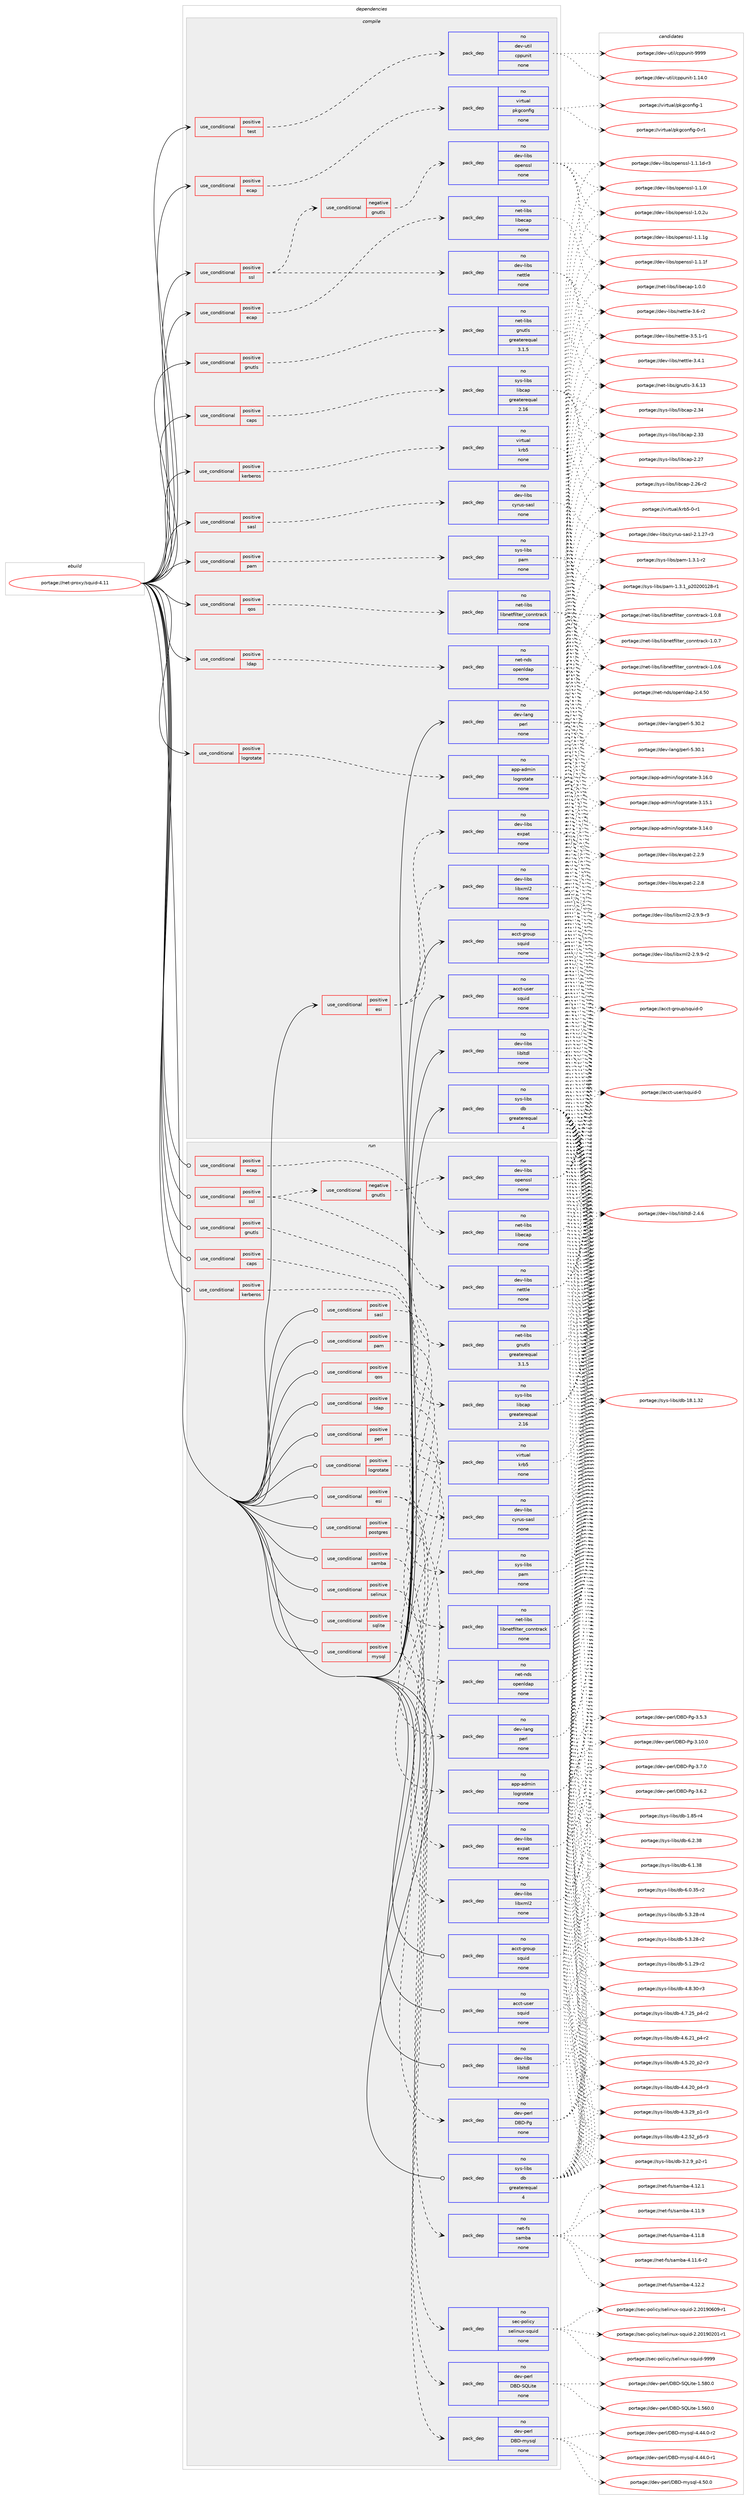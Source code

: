 digraph prolog {

# *************
# Graph options
# *************

newrank=true;
concentrate=true;
compound=true;
graph [rankdir=LR,fontname=Helvetica,fontsize=10,ranksep=1.5];#, ranksep=2.5, nodesep=0.2];
edge  [arrowhead=vee];
node  [fontname=Helvetica,fontsize=10];

# **********
# The ebuild
# **********

subgraph cluster_leftcol {
color=gray;
rank=same;
label=<<i>ebuild</i>>;
id [label="portage://net-proxy/squid-4.11", color=red, width=4, href="../net-proxy/squid-4.11.svg"];
}

# ****************
# The dependencies
# ****************

subgraph cluster_midcol {
color=gray;
label=<<i>dependencies</i>>;
subgraph cluster_compile {
fillcolor="#eeeeee";
style=filled;
label=<<i>compile</i>>;
subgraph cond1912 {
dependency10184 [label=<<TABLE BORDER="0" CELLBORDER="1" CELLSPACING="0" CELLPADDING="4"><TR><TD ROWSPAN="3" CELLPADDING="10">use_conditional</TD></TR><TR><TD>positive</TD></TR><TR><TD>caps</TD></TR></TABLE>>, shape=none, color=red];
subgraph pack8149 {
dependency10185 [label=<<TABLE BORDER="0" CELLBORDER="1" CELLSPACING="0" CELLPADDING="4" WIDTH="220"><TR><TD ROWSPAN="6" CELLPADDING="30">pack_dep</TD></TR><TR><TD WIDTH="110">no</TD></TR><TR><TD>sys-libs</TD></TR><TR><TD>libcap</TD></TR><TR><TD>greaterequal</TD></TR><TR><TD>2.16</TD></TR></TABLE>>, shape=none, color=blue];
}
dependency10184:e -> dependency10185:w [weight=20,style="dashed",arrowhead="vee"];
}
id:e -> dependency10184:w [weight=20,style="solid",arrowhead="vee"];
subgraph cond1913 {
dependency10186 [label=<<TABLE BORDER="0" CELLBORDER="1" CELLSPACING="0" CELLPADDING="4"><TR><TD ROWSPAN="3" CELLPADDING="10">use_conditional</TD></TR><TR><TD>positive</TD></TR><TR><TD>ecap</TD></TR></TABLE>>, shape=none, color=red];
subgraph pack8150 {
dependency10187 [label=<<TABLE BORDER="0" CELLBORDER="1" CELLSPACING="0" CELLPADDING="4" WIDTH="220"><TR><TD ROWSPAN="6" CELLPADDING="30">pack_dep</TD></TR><TR><TD WIDTH="110">no</TD></TR><TR><TD>net-libs</TD></TR><TR><TD>libecap</TD></TR><TR><TD>none</TD></TR><TR><TD></TD></TR></TABLE>>, shape=none, color=blue];
}
dependency10186:e -> dependency10187:w [weight=20,style="dashed",arrowhead="vee"];
}
id:e -> dependency10186:w [weight=20,style="solid",arrowhead="vee"];
subgraph cond1914 {
dependency10188 [label=<<TABLE BORDER="0" CELLBORDER="1" CELLSPACING="0" CELLPADDING="4"><TR><TD ROWSPAN="3" CELLPADDING="10">use_conditional</TD></TR><TR><TD>positive</TD></TR><TR><TD>ecap</TD></TR></TABLE>>, shape=none, color=red];
subgraph pack8151 {
dependency10189 [label=<<TABLE BORDER="0" CELLBORDER="1" CELLSPACING="0" CELLPADDING="4" WIDTH="220"><TR><TD ROWSPAN="6" CELLPADDING="30">pack_dep</TD></TR><TR><TD WIDTH="110">no</TD></TR><TR><TD>virtual</TD></TR><TR><TD>pkgconfig</TD></TR><TR><TD>none</TD></TR><TR><TD></TD></TR></TABLE>>, shape=none, color=blue];
}
dependency10188:e -> dependency10189:w [weight=20,style="dashed",arrowhead="vee"];
}
id:e -> dependency10188:w [weight=20,style="solid",arrowhead="vee"];
subgraph cond1915 {
dependency10190 [label=<<TABLE BORDER="0" CELLBORDER="1" CELLSPACING="0" CELLPADDING="4"><TR><TD ROWSPAN="3" CELLPADDING="10">use_conditional</TD></TR><TR><TD>positive</TD></TR><TR><TD>esi</TD></TR></TABLE>>, shape=none, color=red];
subgraph pack8152 {
dependency10191 [label=<<TABLE BORDER="0" CELLBORDER="1" CELLSPACING="0" CELLPADDING="4" WIDTH="220"><TR><TD ROWSPAN="6" CELLPADDING="30">pack_dep</TD></TR><TR><TD WIDTH="110">no</TD></TR><TR><TD>dev-libs</TD></TR><TR><TD>expat</TD></TR><TR><TD>none</TD></TR><TR><TD></TD></TR></TABLE>>, shape=none, color=blue];
}
dependency10190:e -> dependency10191:w [weight=20,style="dashed",arrowhead="vee"];
subgraph pack8153 {
dependency10192 [label=<<TABLE BORDER="0" CELLBORDER="1" CELLSPACING="0" CELLPADDING="4" WIDTH="220"><TR><TD ROWSPAN="6" CELLPADDING="30">pack_dep</TD></TR><TR><TD WIDTH="110">no</TD></TR><TR><TD>dev-libs</TD></TR><TR><TD>libxml2</TD></TR><TR><TD>none</TD></TR><TR><TD></TD></TR></TABLE>>, shape=none, color=blue];
}
dependency10190:e -> dependency10192:w [weight=20,style="dashed",arrowhead="vee"];
}
id:e -> dependency10190:w [weight=20,style="solid",arrowhead="vee"];
subgraph cond1916 {
dependency10193 [label=<<TABLE BORDER="0" CELLBORDER="1" CELLSPACING="0" CELLPADDING="4"><TR><TD ROWSPAN="3" CELLPADDING="10">use_conditional</TD></TR><TR><TD>positive</TD></TR><TR><TD>gnutls</TD></TR></TABLE>>, shape=none, color=red];
subgraph pack8154 {
dependency10194 [label=<<TABLE BORDER="0" CELLBORDER="1" CELLSPACING="0" CELLPADDING="4" WIDTH="220"><TR><TD ROWSPAN="6" CELLPADDING="30">pack_dep</TD></TR><TR><TD WIDTH="110">no</TD></TR><TR><TD>net-libs</TD></TR><TR><TD>gnutls</TD></TR><TR><TD>greaterequal</TD></TR><TR><TD>3.1.5</TD></TR></TABLE>>, shape=none, color=blue];
}
dependency10193:e -> dependency10194:w [weight=20,style="dashed",arrowhead="vee"];
}
id:e -> dependency10193:w [weight=20,style="solid",arrowhead="vee"];
subgraph cond1917 {
dependency10195 [label=<<TABLE BORDER="0" CELLBORDER="1" CELLSPACING="0" CELLPADDING="4"><TR><TD ROWSPAN="3" CELLPADDING="10">use_conditional</TD></TR><TR><TD>positive</TD></TR><TR><TD>kerberos</TD></TR></TABLE>>, shape=none, color=red];
subgraph pack8155 {
dependency10196 [label=<<TABLE BORDER="0" CELLBORDER="1" CELLSPACING="0" CELLPADDING="4" WIDTH="220"><TR><TD ROWSPAN="6" CELLPADDING="30">pack_dep</TD></TR><TR><TD WIDTH="110">no</TD></TR><TR><TD>virtual</TD></TR><TR><TD>krb5</TD></TR><TR><TD>none</TD></TR><TR><TD></TD></TR></TABLE>>, shape=none, color=blue];
}
dependency10195:e -> dependency10196:w [weight=20,style="dashed",arrowhead="vee"];
}
id:e -> dependency10195:w [weight=20,style="solid",arrowhead="vee"];
subgraph cond1918 {
dependency10197 [label=<<TABLE BORDER="0" CELLBORDER="1" CELLSPACING="0" CELLPADDING="4"><TR><TD ROWSPAN="3" CELLPADDING="10">use_conditional</TD></TR><TR><TD>positive</TD></TR><TR><TD>ldap</TD></TR></TABLE>>, shape=none, color=red];
subgraph pack8156 {
dependency10198 [label=<<TABLE BORDER="0" CELLBORDER="1" CELLSPACING="0" CELLPADDING="4" WIDTH="220"><TR><TD ROWSPAN="6" CELLPADDING="30">pack_dep</TD></TR><TR><TD WIDTH="110">no</TD></TR><TR><TD>net-nds</TD></TR><TR><TD>openldap</TD></TR><TR><TD>none</TD></TR><TR><TD></TD></TR></TABLE>>, shape=none, color=blue];
}
dependency10197:e -> dependency10198:w [weight=20,style="dashed",arrowhead="vee"];
}
id:e -> dependency10197:w [weight=20,style="solid",arrowhead="vee"];
subgraph cond1919 {
dependency10199 [label=<<TABLE BORDER="0" CELLBORDER="1" CELLSPACING="0" CELLPADDING="4"><TR><TD ROWSPAN="3" CELLPADDING="10">use_conditional</TD></TR><TR><TD>positive</TD></TR><TR><TD>logrotate</TD></TR></TABLE>>, shape=none, color=red];
subgraph pack8157 {
dependency10200 [label=<<TABLE BORDER="0" CELLBORDER="1" CELLSPACING="0" CELLPADDING="4" WIDTH="220"><TR><TD ROWSPAN="6" CELLPADDING="30">pack_dep</TD></TR><TR><TD WIDTH="110">no</TD></TR><TR><TD>app-admin</TD></TR><TR><TD>logrotate</TD></TR><TR><TD>none</TD></TR><TR><TD></TD></TR></TABLE>>, shape=none, color=blue];
}
dependency10199:e -> dependency10200:w [weight=20,style="dashed",arrowhead="vee"];
}
id:e -> dependency10199:w [weight=20,style="solid",arrowhead="vee"];
subgraph cond1920 {
dependency10201 [label=<<TABLE BORDER="0" CELLBORDER="1" CELLSPACING="0" CELLPADDING="4"><TR><TD ROWSPAN="3" CELLPADDING="10">use_conditional</TD></TR><TR><TD>positive</TD></TR><TR><TD>pam</TD></TR></TABLE>>, shape=none, color=red];
subgraph pack8158 {
dependency10202 [label=<<TABLE BORDER="0" CELLBORDER="1" CELLSPACING="0" CELLPADDING="4" WIDTH="220"><TR><TD ROWSPAN="6" CELLPADDING="30">pack_dep</TD></TR><TR><TD WIDTH="110">no</TD></TR><TR><TD>sys-libs</TD></TR><TR><TD>pam</TD></TR><TR><TD>none</TD></TR><TR><TD></TD></TR></TABLE>>, shape=none, color=blue];
}
dependency10201:e -> dependency10202:w [weight=20,style="dashed",arrowhead="vee"];
}
id:e -> dependency10201:w [weight=20,style="solid",arrowhead="vee"];
subgraph cond1921 {
dependency10203 [label=<<TABLE BORDER="0" CELLBORDER="1" CELLSPACING="0" CELLPADDING="4"><TR><TD ROWSPAN="3" CELLPADDING="10">use_conditional</TD></TR><TR><TD>positive</TD></TR><TR><TD>qos</TD></TR></TABLE>>, shape=none, color=red];
subgraph pack8159 {
dependency10204 [label=<<TABLE BORDER="0" CELLBORDER="1" CELLSPACING="0" CELLPADDING="4" WIDTH="220"><TR><TD ROWSPAN="6" CELLPADDING="30">pack_dep</TD></TR><TR><TD WIDTH="110">no</TD></TR><TR><TD>net-libs</TD></TR><TR><TD>libnetfilter_conntrack</TD></TR><TR><TD>none</TD></TR><TR><TD></TD></TR></TABLE>>, shape=none, color=blue];
}
dependency10203:e -> dependency10204:w [weight=20,style="dashed",arrowhead="vee"];
}
id:e -> dependency10203:w [weight=20,style="solid",arrowhead="vee"];
subgraph cond1922 {
dependency10205 [label=<<TABLE BORDER="0" CELLBORDER="1" CELLSPACING="0" CELLPADDING="4"><TR><TD ROWSPAN="3" CELLPADDING="10">use_conditional</TD></TR><TR><TD>positive</TD></TR><TR><TD>sasl</TD></TR></TABLE>>, shape=none, color=red];
subgraph pack8160 {
dependency10206 [label=<<TABLE BORDER="0" CELLBORDER="1" CELLSPACING="0" CELLPADDING="4" WIDTH="220"><TR><TD ROWSPAN="6" CELLPADDING="30">pack_dep</TD></TR><TR><TD WIDTH="110">no</TD></TR><TR><TD>dev-libs</TD></TR><TR><TD>cyrus-sasl</TD></TR><TR><TD>none</TD></TR><TR><TD></TD></TR></TABLE>>, shape=none, color=blue];
}
dependency10205:e -> dependency10206:w [weight=20,style="dashed",arrowhead="vee"];
}
id:e -> dependency10205:w [weight=20,style="solid",arrowhead="vee"];
subgraph cond1923 {
dependency10207 [label=<<TABLE BORDER="0" CELLBORDER="1" CELLSPACING="0" CELLPADDING="4"><TR><TD ROWSPAN="3" CELLPADDING="10">use_conditional</TD></TR><TR><TD>positive</TD></TR><TR><TD>ssl</TD></TR></TABLE>>, shape=none, color=red];
subgraph cond1924 {
dependency10208 [label=<<TABLE BORDER="0" CELLBORDER="1" CELLSPACING="0" CELLPADDING="4"><TR><TD ROWSPAN="3" CELLPADDING="10">use_conditional</TD></TR><TR><TD>negative</TD></TR><TR><TD>gnutls</TD></TR></TABLE>>, shape=none, color=red];
subgraph pack8161 {
dependency10209 [label=<<TABLE BORDER="0" CELLBORDER="1" CELLSPACING="0" CELLPADDING="4" WIDTH="220"><TR><TD ROWSPAN="6" CELLPADDING="30">pack_dep</TD></TR><TR><TD WIDTH="110">no</TD></TR><TR><TD>dev-libs</TD></TR><TR><TD>openssl</TD></TR><TR><TD>none</TD></TR><TR><TD></TD></TR></TABLE>>, shape=none, color=blue];
}
dependency10208:e -> dependency10209:w [weight=20,style="dashed",arrowhead="vee"];
}
dependency10207:e -> dependency10208:w [weight=20,style="dashed",arrowhead="vee"];
subgraph pack8162 {
dependency10210 [label=<<TABLE BORDER="0" CELLBORDER="1" CELLSPACING="0" CELLPADDING="4" WIDTH="220"><TR><TD ROWSPAN="6" CELLPADDING="30">pack_dep</TD></TR><TR><TD WIDTH="110">no</TD></TR><TR><TD>dev-libs</TD></TR><TR><TD>nettle</TD></TR><TR><TD>none</TD></TR><TR><TD></TD></TR></TABLE>>, shape=none, color=blue];
}
dependency10207:e -> dependency10210:w [weight=20,style="dashed",arrowhead="vee"];
}
id:e -> dependency10207:w [weight=20,style="solid",arrowhead="vee"];
subgraph cond1925 {
dependency10211 [label=<<TABLE BORDER="0" CELLBORDER="1" CELLSPACING="0" CELLPADDING="4"><TR><TD ROWSPAN="3" CELLPADDING="10">use_conditional</TD></TR><TR><TD>positive</TD></TR><TR><TD>test</TD></TR></TABLE>>, shape=none, color=red];
subgraph pack8163 {
dependency10212 [label=<<TABLE BORDER="0" CELLBORDER="1" CELLSPACING="0" CELLPADDING="4" WIDTH="220"><TR><TD ROWSPAN="6" CELLPADDING="30">pack_dep</TD></TR><TR><TD WIDTH="110">no</TD></TR><TR><TD>dev-util</TD></TR><TR><TD>cppunit</TD></TR><TR><TD>none</TD></TR><TR><TD></TD></TR></TABLE>>, shape=none, color=blue];
}
dependency10211:e -> dependency10212:w [weight=20,style="dashed",arrowhead="vee"];
}
id:e -> dependency10211:w [weight=20,style="solid",arrowhead="vee"];
subgraph pack8164 {
dependency10213 [label=<<TABLE BORDER="0" CELLBORDER="1" CELLSPACING="0" CELLPADDING="4" WIDTH="220"><TR><TD ROWSPAN="6" CELLPADDING="30">pack_dep</TD></TR><TR><TD WIDTH="110">no</TD></TR><TR><TD>acct-group</TD></TR><TR><TD>squid</TD></TR><TR><TD>none</TD></TR><TR><TD></TD></TR></TABLE>>, shape=none, color=blue];
}
id:e -> dependency10213:w [weight=20,style="solid",arrowhead="vee"];
subgraph pack8165 {
dependency10214 [label=<<TABLE BORDER="0" CELLBORDER="1" CELLSPACING="0" CELLPADDING="4" WIDTH="220"><TR><TD ROWSPAN="6" CELLPADDING="30">pack_dep</TD></TR><TR><TD WIDTH="110">no</TD></TR><TR><TD>acct-user</TD></TR><TR><TD>squid</TD></TR><TR><TD>none</TD></TR><TR><TD></TD></TR></TABLE>>, shape=none, color=blue];
}
id:e -> dependency10214:w [weight=20,style="solid",arrowhead="vee"];
subgraph pack8166 {
dependency10215 [label=<<TABLE BORDER="0" CELLBORDER="1" CELLSPACING="0" CELLPADDING="4" WIDTH="220"><TR><TD ROWSPAN="6" CELLPADDING="30">pack_dep</TD></TR><TR><TD WIDTH="110">no</TD></TR><TR><TD>dev-lang</TD></TR><TR><TD>perl</TD></TR><TR><TD>none</TD></TR><TR><TD></TD></TR></TABLE>>, shape=none, color=blue];
}
id:e -> dependency10215:w [weight=20,style="solid",arrowhead="vee"];
subgraph pack8167 {
dependency10216 [label=<<TABLE BORDER="0" CELLBORDER="1" CELLSPACING="0" CELLPADDING="4" WIDTH="220"><TR><TD ROWSPAN="6" CELLPADDING="30">pack_dep</TD></TR><TR><TD WIDTH="110">no</TD></TR><TR><TD>dev-libs</TD></TR><TR><TD>libltdl</TD></TR><TR><TD>none</TD></TR><TR><TD></TD></TR></TABLE>>, shape=none, color=blue];
}
id:e -> dependency10216:w [weight=20,style="solid",arrowhead="vee"];
subgraph pack8168 {
dependency10217 [label=<<TABLE BORDER="0" CELLBORDER="1" CELLSPACING="0" CELLPADDING="4" WIDTH="220"><TR><TD ROWSPAN="6" CELLPADDING="30">pack_dep</TD></TR><TR><TD WIDTH="110">no</TD></TR><TR><TD>sys-libs</TD></TR><TR><TD>db</TD></TR><TR><TD>greaterequal</TD></TR><TR><TD>4</TD></TR></TABLE>>, shape=none, color=blue];
}
id:e -> dependency10217:w [weight=20,style="solid",arrowhead="vee"];
}
subgraph cluster_compileandrun {
fillcolor="#eeeeee";
style=filled;
label=<<i>compile and run</i>>;
}
subgraph cluster_run {
fillcolor="#eeeeee";
style=filled;
label=<<i>run</i>>;
subgraph cond1926 {
dependency10218 [label=<<TABLE BORDER="0" CELLBORDER="1" CELLSPACING="0" CELLPADDING="4"><TR><TD ROWSPAN="3" CELLPADDING="10">use_conditional</TD></TR><TR><TD>positive</TD></TR><TR><TD>caps</TD></TR></TABLE>>, shape=none, color=red];
subgraph pack8169 {
dependency10219 [label=<<TABLE BORDER="0" CELLBORDER="1" CELLSPACING="0" CELLPADDING="4" WIDTH="220"><TR><TD ROWSPAN="6" CELLPADDING="30">pack_dep</TD></TR><TR><TD WIDTH="110">no</TD></TR><TR><TD>sys-libs</TD></TR><TR><TD>libcap</TD></TR><TR><TD>greaterequal</TD></TR><TR><TD>2.16</TD></TR></TABLE>>, shape=none, color=blue];
}
dependency10218:e -> dependency10219:w [weight=20,style="dashed",arrowhead="vee"];
}
id:e -> dependency10218:w [weight=20,style="solid",arrowhead="odot"];
subgraph cond1927 {
dependency10220 [label=<<TABLE BORDER="0" CELLBORDER="1" CELLSPACING="0" CELLPADDING="4"><TR><TD ROWSPAN="3" CELLPADDING="10">use_conditional</TD></TR><TR><TD>positive</TD></TR><TR><TD>ecap</TD></TR></TABLE>>, shape=none, color=red];
subgraph pack8170 {
dependency10221 [label=<<TABLE BORDER="0" CELLBORDER="1" CELLSPACING="0" CELLPADDING="4" WIDTH="220"><TR><TD ROWSPAN="6" CELLPADDING="30">pack_dep</TD></TR><TR><TD WIDTH="110">no</TD></TR><TR><TD>net-libs</TD></TR><TR><TD>libecap</TD></TR><TR><TD>none</TD></TR><TR><TD></TD></TR></TABLE>>, shape=none, color=blue];
}
dependency10220:e -> dependency10221:w [weight=20,style="dashed",arrowhead="vee"];
}
id:e -> dependency10220:w [weight=20,style="solid",arrowhead="odot"];
subgraph cond1928 {
dependency10222 [label=<<TABLE BORDER="0" CELLBORDER="1" CELLSPACING="0" CELLPADDING="4"><TR><TD ROWSPAN="3" CELLPADDING="10">use_conditional</TD></TR><TR><TD>positive</TD></TR><TR><TD>esi</TD></TR></TABLE>>, shape=none, color=red];
subgraph pack8171 {
dependency10223 [label=<<TABLE BORDER="0" CELLBORDER="1" CELLSPACING="0" CELLPADDING="4" WIDTH="220"><TR><TD ROWSPAN="6" CELLPADDING="30">pack_dep</TD></TR><TR><TD WIDTH="110">no</TD></TR><TR><TD>dev-libs</TD></TR><TR><TD>expat</TD></TR><TR><TD>none</TD></TR><TR><TD></TD></TR></TABLE>>, shape=none, color=blue];
}
dependency10222:e -> dependency10223:w [weight=20,style="dashed",arrowhead="vee"];
subgraph pack8172 {
dependency10224 [label=<<TABLE BORDER="0" CELLBORDER="1" CELLSPACING="0" CELLPADDING="4" WIDTH="220"><TR><TD ROWSPAN="6" CELLPADDING="30">pack_dep</TD></TR><TR><TD WIDTH="110">no</TD></TR><TR><TD>dev-libs</TD></TR><TR><TD>libxml2</TD></TR><TR><TD>none</TD></TR><TR><TD></TD></TR></TABLE>>, shape=none, color=blue];
}
dependency10222:e -> dependency10224:w [weight=20,style="dashed",arrowhead="vee"];
}
id:e -> dependency10222:w [weight=20,style="solid",arrowhead="odot"];
subgraph cond1929 {
dependency10225 [label=<<TABLE BORDER="0" CELLBORDER="1" CELLSPACING="0" CELLPADDING="4"><TR><TD ROWSPAN="3" CELLPADDING="10">use_conditional</TD></TR><TR><TD>positive</TD></TR><TR><TD>gnutls</TD></TR></TABLE>>, shape=none, color=red];
subgraph pack8173 {
dependency10226 [label=<<TABLE BORDER="0" CELLBORDER="1" CELLSPACING="0" CELLPADDING="4" WIDTH="220"><TR><TD ROWSPAN="6" CELLPADDING="30">pack_dep</TD></TR><TR><TD WIDTH="110">no</TD></TR><TR><TD>net-libs</TD></TR><TR><TD>gnutls</TD></TR><TR><TD>greaterequal</TD></TR><TR><TD>3.1.5</TD></TR></TABLE>>, shape=none, color=blue];
}
dependency10225:e -> dependency10226:w [weight=20,style="dashed",arrowhead="vee"];
}
id:e -> dependency10225:w [weight=20,style="solid",arrowhead="odot"];
subgraph cond1930 {
dependency10227 [label=<<TABLE BORDER="0" CELLBORDER="1" CELLSPACING="0" CELLPADDING="4"><TR><TD ROWSPAN="3" CELLPADDING="10">use_conditional</TD></TR><TR><TD>positive</TD></TR><TR><TD>kerberos</TD></TR></TABLE>>, shape=none, color=red];
subgraph pack8174 {
dependency10228 [label=<<TABLE BORDER="0" CELLBORDER="1" CELLSPACING="0" CELLPADDING="4" WIDTH="220"><TR><TD ROWSPAN="6" CELLPADDING="30">pack_dep</TD></TR><TR><TD WIDTH="110">no</TD></TR><TR><TD>virtual</TD></TR><TR><TD>krb5</TD></TR><TR><TD>none</TD></TR><TR><TD></TD></TR></TABLE>>, shape=none, color=blue];
}
dependency10227:e -> dependency10228:w [weight=20,style="dashed",arrowhead="vee"];
}
id:e -> dependency10227:w [weight=20,style="solid",arrowhead="odot"];
subgraph cond1931 {
dependency10229 [label=<<TABLE BORDER="0" CELLBORDER="1" CELLSPACING="0" CELLPADDING="4"><TR><TD ROWSPAN="3" CELLPADDING="10">use_conditional</TD></TR><TR><TD>positive</TD></TR><TR><TD>ldap</TD></TR></TABLE>>, shape=none, color=red];
subgraph pack8175 {
dependency10230 [label=<<TABLE BORDER="0" CELLBORDER="1" CELLSPACING="0" CELLPADDING="4" WIDTH="220"><TR><TD ROWSPAN="6" CELLPADDING="30">pack_dep</TD></TR><TR><TD WIDTH="110">no</TD></TR><TR><TD>net-nds</TD></TR><TR><TD>openldap</TD></TR><TR><TD>none</TD></TR><TR><TD></TD></TR></TABLE>>, shape=none, color=blue];
}
dependency10229:e -> dependency10230:w [weight=20,style="dashed",arrowhead="vee"];
}
id:e -> dependency10229:w [weight=20,style="solid",arrowhead="odot"];
subgraph cond1932 {
dependency10231 [label=<<TABLE BORDER="0" CELLBORDER="1" CELLSPACING="0" CELLPADDING="4"><TR><TD ROWSPAN="3" CELLPADDING="10">use_conditional</TD></TR><TR><TD>positive</TD></TR><TR><TD>logrotate</TD></TR></TABLE>>, shape=none, color=red];
subgraph pack8176 {
dependency10232 [label=<<TABLE BORDER="0" CELLBORDER="1" CELLSPACING="0" CELLPADDING="4" WIDTH="220"><TR><TD ROWSPAN="6" CELLPADDING="30">pack_dep</TD></TR><TR><TD WIDTH="110">no</TD></TR><TR><TD>app-admin</TD></TR><TR><TD>logrotate</TD></TR><TR><TD>none</TD></TR><TR><TD></TD></TR></TABLE>>, shape=none, color=blue];
}
dependency10231:e -> dependency10232:w [weight=20,style="dashed",arrowhead="vee"];
}
id:e -> dependency10231:w [weight=20,style="solid",arrowhead="odot"];
subgraph cond1933 {
dependency10233 [label=<<TABLE BORDER="0" CELLBORDER="1" CELLSPACING="0" CELLPADDING="4"><TR><TD ROWSPAN="3" CELLPADDING="10">use_conditional</TD></TR><TR><TD>positive</TD></TR><TR><TD>mysql</TD></TR></TABLE>>, shape=none, color=red];
subgraph pack8177 {
dependency10234 [label=<<TABLE BORDER="0" CELLBORDER="1" CELLSPACING="0" CELLPADDING="4" WIDTH="220"><TR><TD ROWSPAN="6" CELLPADDING="30">pack_dep</TD></TR><TR><TD WIDTH="110">no</TD></TR><TR><TD>dev-perl</TD></TR><TR><TD>DBD-mysql</TD></TR><TR><TD>none</TD></TR><TR><TD></TD></TR></TABLE>>, shape=none, color=blue];
}
dependency10233:e -> dependency10234:w [weight=20,style="dashed",arrowhead="vee"];
}
id:e -> dependency10233:w [weight=20,style="solid",arrowhead="odot"];
subgraph cond1934 {
dependency10235 [label=<<TABLE BORDER="0" CELLBORDER="1" CELLSPACING="0" CELLPADDING="4"><TR><TD ROWSPAN="3" CELLPADDING="10">use_conditional</TD></TR><TR><TD>positive</TD></TR><TR><TD>pam</TD></TR></TABLE>>, shape=none, color=red];
subgraph pack8178 {
dependency10236 [label=<<TABLE BORDER="0" CELLBORDER="1" CELLSPACING="0" CELLPADDING="4" WIDTH="220"><TR><TD ROWSPAN="6" CELLPADDING="30">pack_dep</TD></TR><TR><TD WIDTH="110">no</TD></TR><TR><TD>sys-libs</TD></TR><TR><TD>pam</TD></TR><TR><TD>none</TD></TR><TR><TD></TD></TR></TABLE>>, shape=none, color=blue];
}
dependency10235:e -> dependency10236:w [weight=20,style="dashed",arrowhead="vee"];
}
id:e -> dependency10235:w [weight=20,style="solid",arrowhead="odot"];
subgraph cond1935 {
dependency10237 [label=<<TABLE BORDER="0" CELLBORDER="1" CELLSPACING="0" CELLPADDING="4"><TR><TD ROWSPAN="3" CELLPADDING="10">use_conditional</TD></TR><TR><TD>positive</TD></TR><TR><TD>perl</TD></TR></TABLE>>, shape=none, color=red];
subgraph pack8179 {
dependency10238 [label=<<TABLE BORDER="0" CELLBORDER="1" CELLSPACING="0" CELLPADDING="4" WIDTH="220"><TR><TD ROWSPAN="6" CELLPADDING="30">pack_dep</TD></TR><TR><TD WIDTH="110">no</TD></TR><TR><TD>dev-lang</TD></TR><TR><TD>perl</TD></TR><TR><TD>none</TD></TR><TR><TD></TD></TR></TABLE>>, shape=none, color=blue];
}
dependency10237:e -> dependency10238:w [weight=20,style="dashed",arrowhead="vee"];
}
id:e -> dependency10237:w [weight=20,style="solid",arrowhead="odot"];
subgraph cond1936 {
dependency10239 [label=<<TABLE BORDER="0" CELLBORDER="1" CELLSPACING="0" CELLPADDING="4"><TR><TD ROWSPAN="3" CELLPADDING="10">use_conditional</TD></TR><TR><TD>positive</TD></TR><TR><TD>postgres</TD></TR></TABLE>>, shape=none, color=red];
subgraph pack8180 {
dependency10240 [label=<<TABLE BORDER="0" CELLBORDER="1" CELLSPACING="0" CELLPADDING="4" WIDTH="220"><TR><TD ROWSPAN="6" CELLPADDING="30">pack_dep</TD></TR><TR><TD WIDTH="110">no</TD></TR><TR><TD>dev-perl</TD></TR><TR><TD>DBD-Pg</TD></TR><TR><TD>none</TD></TR><TR><TD></TD></TR></TABLE>>, shape=none, color=blue];
}
dependency10239:e -> dependency10240:w [weight=20,style="dashed",arrowhead="vee"];
}
id:e -> dependency10239:w [weight=20,style="solid",arrowhead="odot"];
subgraph cond1937 {
dependency10241 [label=<<TABLE BORDER="0" CELLBORDER="1" CELLSPACING="0" CELLPADDING="4"><TR><TD ROWSPAN="3" CELLPADDING="10">use_conditional</TD></TR><TR><TD>positive</TD></TR><TR><TD>qos</TD></TR></TABLE>>, shape=none, color=red];
subgraph pack8181 {
dependency10242 [label=<<TABLE BORDER="0" CELLBORDER="1" CELLSPACING="0" CELLPADDING="4" WIDTH="220"><TR><TD ROWSPAN="6" CELLPADDING="30">pack_dep</TD></TR><TR><TD WIDTH="110">no</TD></TR><TR><TD>net-libs</TD></TR><TR><TD>libnetfilter_conntrack</TD></TR><TR><TD>none</TD></TR><TR><TD></TD></TR></TABLE>>, shape=none, color=blue];
}
dependency10241:e -> dependency10242:w [weight=20,style="dashed",arrowhead="vee"];
}
id:e -> dependency10241:w [weight=20,style="solid",arrowhead="odot"];
subgraph cond1938 {
dependency10243 [label=<<TABLE BORDER="0" CELLBORDER="1" CELLSPACING="0" CELLPADDING="4"><TR><TD ROWSPAN="3" CELLPADDING="10">use_conditional</TD></TR><TR><TD>positive</TD></TR><TR><TD>samba</TD></TR></TABLE>>, shape=none, color=red];
subgraph pack8182 {
dependency10244 [label=<<TABLE BORDER="0" CELLBORDER="1" CELLSPACING="0" CELLPADDING="4" WIDTH="220"><TR><TD ROWSPAN="6" CELLPADDING="30">pack_dep</TD></TR><TR><TD WIDTH="110">no</TD></TR><TR><TD>net-fs</TD></TR><TR><TD>samba</TD></TR><TR><TD>none</TD></TR><TR><TD></TD></TR></TABLE>>, shape=none, color=blue];
}
dependency10243:e -> dependency10244:w [weight=20,style="dashed",arrowhead="vee"];
}
id:e -> dependency10243:w [weight=20,style="solid",arrowhead="odot"];
subgraph cond1939 {
dependency10245 [label=<<TABLE BORDER="0" CELLBORDER="1" CELLSPACING="0" CELLPADDING="4"><TR><TD ROWSPAN="3" CELLPADDING="10">use_conditional</TD></TR><TR><TD>positive</TD></TR><TR><TD>sasl</TD></TR></TABLE>>, shape=none, color=red];
subgraph pack8183 {
dependency10246 [label=<<TABLE BORDER="0" CELLBORDER="1" CELLSPACING="0" CELLPADDING="4" WIDTH="220"><TR><TD ROWSPAN="6" CELLPADDING="30">pack_dep</TD></TR><TR><TD WIDTH="110">no</TD></TR><TR><TD>dev-libs</TD></TR><TR><TD>cyrus-sasl</TD></TR><TR><TD>none</TD></TR><TR><TD></TD></TR></TABLE>>, shape=none, color=blue];
}
dependency10245:e -> dependency10246:w [weight=20,style="dashed",arrowhead="vee"];
}
id:e -> dependency10245:w [weight=20,style="solid",arrowhead="odot"];
subgraph cond1940 {
dependency10247 [label=<<TABLE BORDER="0" CELLBORDER="1" CELLSPACING="0" CELLPADDING="4"><TR><TD ROWSPAN="3" CELLPADDING="10">use_conditional</TD></TR><TR><TD>positive</TD></TR><TR><TD>selinux</TD></TR></TABLE>>, shape=none, color=red];
subgraph pack8184 {
dependency10248 [label=<<TABLE BORDER="0" CELLBORDER="1" CELLSPACING="0" CELLPADDING="4" WIDTH="220"><TR><TD ROWSPAN="6" CELLPADDING="30">pack_dep</TD></TR><TR><TD WIDTH="110">no</TD></TR><TR><TD>sec-policy</TD></TR><TR><TD>selinux-squid</TD></TR><TR><TD>none</TD></TR><TR><TD></TD></TR></TABLE>>, shape=none, color=blue];
}
dependency10247:e -> dependency10248:w [weight=20,style="dashed",arrowhead="vee"];
}
id:e -> dependency10247:w [weight=20,style="solid",arrowhead="odot"];
subgraph cond1941 {
dependency10249 [label=<<TABLE BORDER="0" CELLBORDER="1" CELLSPACING="0" CELLPADDING="4"><TR><TD ROWSPAN="3" CELLPADDING="10">use_conditional</TD></TR><TR><TD>positive</TD></TR><TR><TD>sqlite</TD></TR></TABLE>>, shape=none, color=red];
subgraph pack8185 {
dependency10250 [label=<<TABLE BORDER="0" CELLBORDER="1" CELLSPACING="0" CELLPADDING="4" WIDTH="220"><TR><TD ROWSPAN="6" CELLPADDING="30">pack_dep</TD></TR><TR><TD WIDTH="110">no</TD></TR><TR><TD>dev-perl</TD></TR><TR><TD>DBD-SQLite</TD></TR><TR><TD>none</TD></TR><TR><TD></TD></TR></TABLE>>, shape=none, color=blue];
}
dependency10249:e -> dependency10250:w [weight=20,style="dashed",arrowhead="vee"];
}
id:e -> dependency10249:w [weight=20,style="solid",arrowhead="odot"];
subgraph cond1942 {
dependency10251 [label=<<TABLE BORDER="0" CELLBORDER="1" CELLSPACING="0" CELLPADDING="4"><TR><TD ROWSPAN="3" CELLPADDING="10">use_conditional</TD></TR><TR><TD>positive</TD></TR><TR><TD>ssl</TD></TR></TABLE>>, shape=none, color=red];
subgraph cond1943 {
dependency10252 [label=<<TABLE BORDER="0" CELLBORDER="1" CELLSPACING="0" CELLPADDING="4"><TR><TD ROWSPAN="3" CELLPADDING="10">use_conditional</TD></TR><TR><TD>negative</TD></TR><TR><TD>gnutls</TD></TR></TABLE>>, shape=none, color=red];
subgraph pack8186 {
dependency10253 [label=<<TABLE BORDER="0" CELLBORDER="1" CELLSPACING="0" CELLPADDING="4" WIDTH="220"><TR><TD ROWSPAN="6" CELLPADDING="30">pack_dep</TD></TR><TR><TD WIDTH="110">no</TD></TR><TR><TD>dev-libs</TD></TR><TR><TD>openssl</TD></TR><TR><TD>none</TD></TR><TR><TD></TD></TR></TABLE>>, shape=none, color=blue];
}
dependency10252:e -> dependency10253:w [weight=20,style="dashed",arrowhead="vee"];
}
dependency10251:e -> dependency10252:w [weight=20,style="dashed",arrowhead="vee"];
subgraph pack8187 {
dependency10254 [label=<<TABLE BORDER="0" CELLBORDER="1" CELLSPACING="0" CELLPADDING="4" WIDTH="220"><TR><TD ROWSPAN="6" CELLPADDING="30">pack_dep</TD></TR><TR><TD WIDTH="110">no</TD></TR><TR><TD>dev-libs</TD></TR><TR><TD>nettle</TD></TR><TR><TD>none</TD></TR><TR><TD></TD></TR></TABLE>>, shape=none, color=blue];
}
dependency10251:e -> dependency10254:w [weight=20,style="dashed",arrowhead="vee"];
}
id:e -> dependency10251:w [weight=20,style="solid",arrowhead="odot"];
subgraph pack8188 {
dependency10255 [label=<<TABLE BORDER="0" CELLBORDER="1" CELLSPACING="0" CELLPADDING="4" WIDTH="220"><TR><TD ROWSPAN="6" CELLPADDING="30">pack_dep</TD></TR><TR><TD WIDTH="110">no</TD></TR><TR><TD>acct-group</TD></TR><TR><TD>squid</TD></TR><TR><TD>none</TD></TR><TR><TD></TD></TR></TABLE>>, shape=none, color=blue];
}
id:e -> dependency10255:w [weight=20,style="solid",arrowhead="odot"];
subgraph pack8189 {
dependency10256 [label=<<TABLE BORDER="0" CELLBORDER="1" CELLSPACING="0" CELLPADDING="4" WIDTH="220"><TR><TD ROWSPAN="6" CELLPADDING="30">pack_dep</TD></TR><TR><TD WIDTH="110">no</TD></TR><TR><TD>acct-user</TD></TR><TR><TD>squid</TD></TR><TR><TD>none</TD></TR><TR><TD></TD></TR></TABLE>>, shape=none, color=blue];
}
id:e -> dependency10256:w [weight=20,style="solid",arrowhead="odot"];
subgraph pack8190 {
dependency10257 [label=<<TABLE BORDER="0" CELLBORDER="1" CELLSPACING="0" CELLPADDING="4" WIDTH="220"><TR><TD ROWSPAN="6" CELLPADDING="30">pack_dep</TD></TR><TR><TD WIDTH="110">no</TD></TR><TR><TD>dev-libs</TD></TR><TR><TD>libltdl</TD></TR><TR><TD>none</TD></TR><TR><TD></TD></TR></TABLE>>, shape=none, color=blue];
}
id:e -> dependency10257:w [weight=20,style="solid",arrowhead="odot"];
subgraph pack8191 {
dependency10258 [label=<<TABLE BORDER="0" CELLBORDER="1" CELLSPACING="0" CELLPADDING="4" WIDTH="220"><TR><TD ROWSPAN="6" CELLPADDING="30">pack_dep</TD></TR><TR><TD WIDTH="110">no</TD></TR><TR><TD>sys-libs</TD></TR><TR><TD>db</TD></TR><TR><TD>greaterequal</TD></TR><TR><TD>4</TD></TR></TABLE>>, shape=none, color=blue];
}
id:e -> dependency10258:w [weight=20,style="solid",arrowhead="odot"];
}
}

# **************
# The candidates
# **************

subgraph cluster_choices {
rank=same;
color=gray;
label=<<i>candidates</i>>;

subgraph choice8149 {
color=black;
nodesep=1;
choice1151211154510810598115471081059899971124550465152 [label="portage://sys-libs/libcap-2.34", color=red, width=4,href="../sys-libs/libcap-2.34.svg"];
choice1151211154510810598115471081059899971124550465151 [label="portage://sys-libs/libcap-2.33", color=red, width=4,href="../sys-libs/libcap-2.33.svg"];
choice1151211154510810598115471081059899971124550465055 [label="portage://sys-libs/libcap-2.27", color=red, width=4,href="../sys-libs/libcap-2.27.svg"];
choice11512111545108105981154710810598999711245504650544511450 [label="portage://sys-libs/libcap-2.26-r2", color=red, width=4,href="../sys-libs/libcap-2.26-r2.svg"];
dependency10185:e -> choice1151211154510810598115471081059899971124550465152:w [style=dotted,weight="100"];
dependency10185:e -> choice1151211154510810598115471081059899971124550465151:w [style=dotted,weight="100"];
dependency10185:e -> choice1151211154510810598115471081059899971124550465055:w [style=dotted,weight="100"];
dependency10185:e -> choice11512111545108105981154710810598999711245504650544511450:w [style=dotted,weight="100"];
}
subgraph choice8150 {
color=black;
nodesep=1;
choice110101116451081059811547108105981019997112454946484648 [label="portage://net-libs/libecap-1.0.0", color=red, width=4,href="../net-libs/libecap-1.0.0.svg"];
dependency10187:e -> choice110101116451081059811547108105981019997112454946484648:w [style=dotted,weight="100"];
}
subgraph choice8151 {
color=black;
nodesep=1;
choice1181051141161179710847112107103991111101021051034549 [label="portage://virtual/pkgconfig-1", color=red, width=4,href="../virtual/pkgconfig-1.svg"];
choice11810511411611797108471121071039911111010210510345484511449 [label="portage://virtual/pkgconfig-0-r1", color=red, width=4,href="../virtual/pkgconfig-0-r1.svg"];
dependency10189:e -> choice1181051141161179710847112107103991111101021051034549:w [style=dotted,weight="100"];
dependency10189:e -> choice11810511411611797108471121071039911111010210510345484511449:w [style=dotted,weight="100"];
}
subgraph choice8152 {
color=black;
nodesep=1;
choice10010111845108105981154710112011297116455046504657 [label="portage://dev-libs/expat-2.2.9", color=red, width=4,href="../dev-libs/expat-2.2.9.svg"];
choice10010111845108105981154710112011297116455046504656 [label="portage://dev-libs/expat-2.2.8", color=red, width=4,href="../dev-libs/expat-2.2.8.svg"];
dependency10191:e -> choice10010111845108105981154710112011297116455046504657:w [style=dotted,weight="100"];
dependency10191:e -> choice10010111845108105981154710112011297116455046504656:w [style=dotted,weight="100"];
}
subgraph choice8153 {
color=black;
nodesep=1;
choice10010111845108105981154710810598120109108504550465746574511451 [label="portage://dev-libs/libxml2-2.9.9-r3", color=red, width=4,href="../dev-libs/libxml2-2.9.9-r3.svg"];
choice10010111845108105981154710810598120109108504550465746574511450 [label="portage://dev-libs/libxml2-2.9.9-r2", color=red, width=4,href="../dev-libs/libxml2-2.9.9-r2.svg"];
dependency10192:e -> choice10010111845108105981154710810598120109108504550465746574511451:w [style=dotted,weight="100"];
dependency10192:e -> choice10010111845108105981154710810598120109108504550465746574511450:w [style=dotted,weight="100"];
}
subgraph choice8154 {
color=black;
nodesep=1;
choice11010111645108105981154710311011711610811545514654464951 [label="portage://net-libs/gnutls-3.6.13", color=red, width=4,href="../net-libs/gnutls-3.6.13.svg"];
dependency10194:e -> choice11010111645108105981154710311011711610811545514654464951:w [style=dotted,weight="100"];
}
subgraph choice8155 {
color=black;
nodesep=1;
choice1181051141161179710847107114985345484511449 [label="portage://virtual/krb5-0-r1", color=red, width=4,href="../virtual/krb5-0-r1.svg"];
dependency10196:e -> choice1181051141161179710847107114985345484511449:w [style=dotted,weight="100"];
}
subgraph choice8156 {
color=black;
nodesep=1;
choice11010111645110100115471111121011101081009711245504652465348 [label="portage://net-nds/openldap-2.4.50", color=red, width=4,href="../net-nds/openldap-2.4.50.svg"];
dependency10198:e -> choice11010111645110100115471111121011101081009711245504652465348:w [style=dotted,weight="100"];
}
subgraph choice8157 {
color=black;
nodesep=1;
choice971121124597100109105110471081111031141111169711610145514649544648 [label="portage://app-admin/logrotate-3.16.0", color=red, width=4,href="../app-admin/logrotate-3.16.0.svg"];
choice971121124597100109105110471081111031141111169711610145514649534649 [label="portage://app-admin/logrotate-3.15.1", color=red, width=4,href="../app-admin/logrotate-3.15.1.svg"];
choice971121124597100109105110471081111031141111169711610145514649524648 [label="portage://app-admin/logrotate-3.14.0", color=red, width=4,href="../app-admin/logrotate-3.14.0.svg"];
dependency10200:e -> choice971121124597100109105110471081111031141111169711610145514649544648:w [style=dotted,weight="100"];
dependency10200:e -> choice971121124597100109105110471081111031141111169711610145514649534649:w [style=dotted,weight="100"];
dependency10200:e -> choice971121124597100109105110471081111031141111169711610145514649524648:w [style=dotted,weight="100"];
}
subgraph choice8158 {
color=black;
nodesep=1;
choice115121115451081059811547112971094549465146499511250485048484950564511449 [label="portage://sys-libs/pam-1.3.1_p20200128-r1", color=red, width=4,href="../sys-libs/pam-1.3.1_p20200128-r1.svg"];
choice115121115451081059811547112971094549465146494511450 [label="portage://sys-libs/pam-1.3.1-r2", color=red, width=4,href="../sys-libs/pam-1.3.1-r2.svg"];
dependency10202:e -> choice115121115451081059811547112971094549465146499511250485048484950564511449:w [style=dotted,weight="100"];
dependency10202:e -> choice115121115451081059811547112971094549465146494511450:w [style=dotted,weight="100"];
}
subgraph choice8159 {
color=black;
nodesep=1;
choice1101011164510810598115471081059811010111610210510811610111495991111101101161149799107454946484656 [label="portage://net-libs/libnetfilter_conntrack-1.0.8", color=red, width=4,href="../net-libs/libnetfilter_conntrack-1.0.8.svg"];
choice1101011164510810598115471081059811010111610210510811610111495991111101101161149799107454946484655 [label="portage://net-libs/libnetfilter_conntrack-1.0.7", color=red, width=4,href="../net-libs/libnetfilter_conntrack-1.0.7.svg"];
choice1101011164510810598115471081059811010111610210510811610111495991111101101161149799107454946484654 [label="portage://net-libs/libnetfilter_conntrack-1.0.6", color=red, width=4,href="../net-libs/libnetfilter_conntrack-1.0.6.svg"];
dependency10204:e -> choice1101011164510810598115471081059811010111610210510811610111495991111101101161149799107454946484656:w [style=dotted,weight="100"];
dependency10204:e -> choice1101011164510810598115471081059811010111610210510811610111495991111101101161149799107454946484655:w [style=dotted,weight="100"];
dependency10204:e -> choice1101011164510810598115471081059811010111610210510811610111495991111101101161149799107454946484654:w [style=dotted,weight="100"];
}
subgraph choice8160 {
color=black;
nodesep=1;
choice100101118451081059811547991211141171154511597115108455046494650554511451 [label="portage://dev-libs/cyrus-sasl-2.1.27-r3", color=red, width=4,href="../dev-libs/cyrus-sasl-2.1.27-r3.svg"];
dependency10206:e -> choice100101118451081059811547991211141171154511597115108455046494650554511451:w [style=dotted,weight="100"];
}
subgraph choice8161 {
color=black;
nodesep=1;
choice100101118451081059811547111112101110115115108454946494649103 [label="portage://dev-libs/openssl-1.1.1g", color=red, width=4,href="../dev-libs/openssl-1.1.1g.svg"];
choice100101118451081059811547111112101110115115108454946494649102 [label="portage://dev-libs/openssl-1.1.1f", color=red, width=4,href="../dev-libs/openssl-1.1.1f.svg"];
choice1001011184510810598115471111121011101151151084549464946491004511451 [label="portage://dev-libs/openssl-1.1.1d-r3", color=red, width=4,href="../dev-libs/openssl-1.1.1d-r3.svg"];
choice100101118451081059811547111112101110115115108454946494648108 [label="portage://dev-libs/openssl-1.1.0l", color=red, width=4,href="../dev-libs/openssl-1.1.0l.svg"];
choice100101118451081059811547111112101110115115108454946484650117 [label="portage://dev-libs/openssl-1.0.2u", color=red, width=4,href="../dev-libs/openssl-1.0.2u.svg"];
dependency10209:e -> choice100101118451081059811547111112101110115115108454946494649103:w [style=dotted,weight="100"];
dependency10209:e -> choice100101118451081059811547111112101110115115108454946494649102:w [style=dotted,weight="100"];
dependency10209:e -> choice1001011184510810598115471111121011101151151084549464946491004511451:w [style=dotted,weight="100"];
dependency10209:e -> choice100101118451081059811547111112101110115115108454946494648108:w [style=dotted,weight="100"];
dependency10209:e -> choice100101118451081059811547111112101110115115108454946484650117:w [style=dotted,weight="100"];
}
subgraph choice8162 {
color=black;
nodesep=1;
choice100101118451081059811547110101116116108101455146544511450 [label="portage://dev-libs/nettle-3.6-r2", color=red, width=4,href="../dev-libs/nettle-3.6-r2.svg"];
choice1001011184510810598115471101011161161081014551465346494511449 [label="portage://dev-libs/nettle-3.5.1-r1", color=red, width=4,href="../dev-libs/nettle-3.5.1-r1.svg"];
choice100101118451081059811547110101116116108101455146524649 [label="portage://dev-libs/nettle-3.4.1", color=red, width=4,href="../dev-libs/nettle-3.4.1.svg"];
dependency10210:e -> choice100101118451081059811547110101116116108101455146544511450:w [style=dotted,weight="100"];
dependency10210:e -> choice1001011184510810598115471101011161161081014551465346494511449:w [style=dotted,weight="100"];
dependency10210:e -> choice100101118451081059811547110101116116108101455146524649:w [style=dotted,weight="100"];
}
subgraph choice8163 {
color=black;
nodesep=1;
choice1001011184511711610510847991121121171101051164557575757 [label="portage://dev-util/cppunit-9999", color=red, width=4,href="../dev-util/cppunit-9999.svg"];
choice10010111845117116105108479911211211711010511645494649524648 [label="portage://dev-util/cppunit-1.14.0", color=red, width=4,href="../dev-util/cppunit-1.14.0.svg"];
dependency10212:e -> choice1001011184511711610510847991121121171101051164557575757:w [style=dotted,weight="100"];
dependency10212:e -> choice10010111845117116105108479911211211711010511645494649524648:w [style=dotted,weight="100"];
}
subgraph choice8164 {
color=black;
nodesep=1;
choice97999911645103114111117112471151131171051004548 [label="portage://acct-group/squid-0", color=red, width=4,href="../acct-group/squid-0.svg"];
dependency10213:e -> choice97999911645103114111117112471151131171051004548:w [style=dotted,weight="100"];
}
subgraph choice8165 {
color=black;
nodesep=1;
choice97999911645117115101114471151131171051004548 [label="portage://acct-user/squid-0", color=red, width=4,href="../acct-user/squid-0.svg"];
dependency10214:e -> choice97999911645117115101114471151131171051004548:w [style=dotted,weight="100"];
}
subgraph choice8166 {
color=black;
nodesep=1;
choice10010111845108971101034711210111410845534651484650 [label="portage://dev-lang/perl-5.30.2", color=red, width=4,href="../dev-lang/perl-5.30.2.svg"];
choice10010111845108971101034711210111410845534651484649 [label="portage://dev-lang/perl-5.30.1", color=red, width=4,href="../dev-lang/perl-5.30.1.svg"];
dependency10215:e -> choice10010111845108971101034711210111410845534651484650:w [style=dotted,weight="100"];
dependency10215:e -> choice10010111845108971101034711210111410845534651484649:w [style=dotted,weight="100"];
}
subgraph choice8167 {
color=black;
nodesep=1;
choice10010111845108105981154710810598108116100108455046524654 [label="portage://dev-libs/libltdl-2.4.6", color=red, width=4,href="../dev-libs/libltdl-2.4.6.svg"];
dependency10216:e -> choice10010111845108105981154710810598108116100108455046524654:w [style=dotted,weight="100"];
}
subgraph choice8168 {
color=black;
nodesep=1;
choice1151211154510810598115471009845544650465156 [label="portage://sys-libs/db-6.2.38", color=red, width=4,href="../sys-libs/db-6.2.38.svg"];
choice1151211154510810598115471009845544649465156 [label="portage://sys-libs/db-6.1.38", color=red, width=4,href="../sys-libs/db-6.1.38.svg"];
choice11512111545108105981154710098455446484651534511450 [label="portage://sys-libs/db-6.0.35-r2", color=red, width=4,href="../sys-libs/db-6.0.35-r2.svg"];
choice11512111545108105981154710098455346514650564511452 [label="portage://sys-libs/db-5.3.28-r4", color=red, width=4,href="../sys-libs/db-5.3.28-r4.svg"];
choice11512111545108105981154710098455346514650564511450 [label="portage://sys-libs/db-5.3.28-r2", color=red, width=4,href="../sys-libs/db-5.3.28-r2.svg"];
choice11512111545108105981154710098455346494650574511450 [label="portage://sys-libs/db-5.1.29-r2", color=red, width=4,href="../sys-libs/db-5.1.29-r2.svg"];
choice11512111545108105981154710098455246564651484511451 [label="portage://sys-libs/db-4.8.30-r3", color=red, width=4,href="../sys-libs/db-4.8.30-r3.svg"];
choice115121115451081059811547100984552465546505395112524511450 [label="portage://sys-libs/db-4.7.25_p4-r2", color=red, width=4,href="../sys-libs/db-4.7.25_p4-r2.svg"];
choice115121115451081059811547100984552465446504995112524511450 [label="portage://sys-libs/db-4.6.21_p4-r2", color=red, width=4,href="../sys-libs/db-4.6.21_p4-r2.svg"];
choice115121115451081059811547100984552465346504895112504511451 [label="portage://sys-libs/db-4.5.20_p2-r3", color=red, width=4,href="../sys-libs/db-4.5.20_p2-r3.svg"];
choice115121115451081059811547100984552465246504895112524511451 [label="portage://sys-libs/db-4.4.20_p4-r3", color=red, width=4,href="../sys-libs/db-4.4.20_p4-r3.svg"];
choice115121115451081059811547100984552465146505795112494511451 [label="portage://sys-libs/db-4.3.29_p1-r3", color=red, width=4,href="../sys-libs/db-4.3.29_p1-r3.svg"];
choice115121115451081059811547100984552465046535095112534511451 [label="portage://sys-libs/db-4.2.52_p5-r3", color=red, width=4,href="../sys-libs/db-4.2.52_p5-r3.svg"];
choice1151211154510810598115471009845514650465795112504511449 [label="portage://sys-libs/db-3.2.9_p2-r1", color=red, width=4,href="../sys-libs/db-3.2.9_p2-r1.svg"];
choice115121115451081059811547100984549564649465150 [label="portage://sys-libs/db-18.1.32", color=red, width=4,href="../sys-libs/db-18.1.32.svg"];
choice1151211154510810598115471009845494656534511452 [label="portage://sys-libs/db-1.85-r4", color=red, width=4,href="../sys-libs/db-1.85-r4.svg"];
dependency10217:e -> choice1151211154510810598115471009845544650465156:w [style=dotted,weight="100"];
dependency10217:e -> choice1151211154510810598115471009845544649465156:w [style=dotted,weight="100"];
dependency10217:e -> choice11512111545108105981154710098455446484651534511450:w [style=dotted,weight="100"];
dependency10217:e -> choice11512111545108105981154710098455346514650564511452:w [style=dotted,weight="100"];
dependency10217:e -> choice11512111545108105981154710098455346514650564511450:w [style=dotted,weight="100"];
dependency10217:e -> choice11512111545108105981154710098455346494650574511450:w [style=dotted,weight="100"];
dependency10217:e -> choice11512111545108105981154710098455246564651484511451:w [style=dotted,weight="100"];
dependency10217:e -> choice115121115451081059811547100984552465546505395112524511450:w [style=dotted,weight="100"];
dependency10217:e -> choice115121115451081059811547100984552465446504995112524511450:w [style=dotted,weight="100"];
dependency10217:e -> choice115121115451081059811547100984552465346504895112504511451:w [style=dotted,weight="100"];
dependency10217:e -> choice115121115451081059811547100984552465246504895112524511451:w [style=dotted,weight="100"];
dependency10217:e -> choice115121115451081059811547100984552465146505795112494511451:w [style=dotted,weight="100"];
dependency10217:e -> choice115121115451081059811547100984552465046535095112534511451:w [style=dotted,weight="100"];
dependency10217:e -> choice1151211154510810598115471009845514650465795112504511449:w [style=dotted,weight="100"];
dependency10217:e -> choice115121115451081059811547100984549564649465150:w [style=dotted,weight="100"];
dependency10217:e -> choice1151211154510810598115471009845494656534511452:w [style=dotted,weight="100"];
}
subgraph choice8169 {
color=black;
nodesep=1;
choice1151211154510810598115471081059899971124550465152 [label="portage://sys-libs/libcap-2.34", color=red, width=4,href="../sys-libs/libcap-2.34.svg"];
choice1151211154510810598115471081059899971124550465151 [label="portage://sys-libs/libcap-2.33", color=red, width=4,href="../sys-libs/libcap-2.33.svg"];
choice1151211154510810598115471081059899971124550465055 [label="portage://sys-libs/libcap-2.27", color=red, width=4,href="../sys-libs/libcap-2.27.svg"];
choice11512111545108105981154710810598999711245504650544511450 [label="portage://sys-libs/libcap-2.26-r2", color=red, width=4,href="../sys-libs/libcap-2.26-r2.svg"];
dependency10219:e -> choice1151211154510810598115471081059899971124550465152:w [style=dotted,weight="100"];
dependency10219:e -> choice1151211154510810598115471081059899971124550465151:w [style=dotted,weight="100"];
dependency10219:e -> choice1151211154510810598115471081059899971124550465055:w [style=dotted,weight="100"];
dependency10219:e -> choice11512111545108105981154710810598999711245504650544511450:w [style=dotted,weight="100"];
}
subgraph choice8170 {
color=black;
nodesep=1;
choice110101116451081059811547108105981019997112454946484648 [label="portage://net-libs/libecap-1.0.0", color=red, width=4,href="../net-libs/libecap-1.0.0.svg"];
dependency10221:e -> choice110101116451081059811547108105981019997112454946484648:w [style=dotted,weight="100"];
}
subgraph choice8171 {
color=black;
nodesep=1;
choice10010111845108105981154710112011297116455046504657 [label="portage://dev-libs/expat-2.2.9", color=red, width=4,href="../dev-libs/expat-2.2.9.svg"];
choice10010111845108105981154710112011297116455046504656 [label="portage://dev-libs/expat-2.2.8", color=red, width=4,href="../dev-libs/expat-2.2.8.svg"];
dependency10223:e -> choice10010111845108105981154710112011297116455046504657:w [style=dotted,weight="100"];
dependency10223:e -> choice10010111845108105981154710112011297116455046504656:w [style=dotted,weight="100"];
}
subgraph choice8172 {
color=black;
nodesep=1;
choice10010111845108105981154710810598120109108504550465746574511451 [label="portage://dev-libs/libxml2-2.9.9-r3", color=red, width=4,href="../dev-libs/libxml2-2.9.9-r3.svg"];
choice10010111845108105981154710810598120109108504550465746574511450 [label="portage://dev-libs/libxml2-2.9.9-r2", color=red, width=4,href="../dev-libs/libxml2-2.9.9-r2.svg"];
dependency10224:e -> choice10010111845108105981154710810598120109108504550465746574511451:w [style=dotted,weight="100"];
dependency10224:e -> choice10010111845108105981154710810598120109108504550465746574511450:w [style=dotted,weight="100"];
}
subgraph choice8173 {
color=black;
nodesep=1;
choice11010111645108105981154710311011711610811545514654464951 [label="portage://net-libs/gnutls-3.6.13", color=red, width=4,href="../net-libs/gnutls-3.6.13.svg"];
dependency10226:e -> choice11010111645108105981154710311011711610811545514654464951:w [style=dotted,weight="100"];
}
subgraph choice8174 {
color=black;
nodesep=1;
choice1181051141161179710847107114985345484511449 [label="portage://virtual/krb5-0-r1", color=red, width=4,href="../virtual/krb5-0-r1.svg"];
dependency10228:e -> choice1181051141161179710847107114985345484511449:w [style=dotted,weight="100"];
}
subgraph choice8175 {
color=black;
nodesep=1;
choice11010111645110100115471111121011101081009711245504652465348 [label="portage://net-nds/openldap-2.4.50", color=red, width=4,href="../net-nds/openldap-2.4.50.svg"];
dependency10230:e -> choice11010111645110100115471111121011101081009711245504652465348:w [style=dotted,weight="100"];
}
subgraph choice8176 {
color=black;
nodesep=1;
choice971121124597100109105110471081111031141111169711610145514649544648 [label="portage://app-admin/logrotate-3.16.0", color=red, width=4,href="../app-admin/logrotate-3.16.0.svg"];
choice971121124597100109105110471081111031141111169711610145514649534649 [label="portage://app-admin/logrotate-3.15.1", color=red, width=4,href="../app-admin/logrotate-3.15.1.svg"];
choice971121124597100109105110471081111031141111169711610145514649524648 [label="portage://app-admin/logrotate-3.14.0", color=red, width=4,href="../app-admin/logrotate-3.14.0.svg"];
dependency10232:e -> choice971121124597100109105110471081111031141111169711610145514649544648:w [style=dotted,weight="100"];
dependency10232:e -> choice971121124597100109105110471081111031141111169711610145514649534649:w [style=dotted,weight="100"];
dependency10232:e -> choice971121124597100109105110471081111031141111169711610145514649524648:w [style=dotted,weight="100"];
}
subgraph choice8177 {
color=black;
nodesep=1;
choice10010111845112101114108476866684510912111511310845524653484648 [label="portage://dev-perl/DBD-mysql-4.50.0", color=red, width=4,href="../dev-perl/DBD-mysql-4.50.0.svg"];
choice100101118451121011141084768666845109121115113108455246525246484511450 [label="portage://dev-perl/DBD-mysql-4.44.0-r2", color=red, width=4,href="../dev-perl/DBD-mysql-4.44.0-r2.svg"];
choice100101118451121011141084768666845109121115113108455246525246484511449 [label="portage://dev-perl/DBD-mysql-4.44.0-r1", color=red, width=4,href="../dev-perl/DBD-mysql-4.44.0-r1.svg"];
dependency10234:e -> choice10010111845112101114108476866684510912111511310845524653484648:w [style=dotted,weight="100"];
dependency10234:e -> choice100101118451121011141084768666845109121115113108455246525246484511450:w [style=dotted,weight="100"];
dependency10234:e -> choice100101118451121011141084768666845109121115113108455246525246484511449:w [style=dotted,weight="100"];
}
subgraph choice8178 {
color=black;
nodesep=1;
choice115121115451081059811547112971094549465146499511250485048484950564511449 [label="portage://sys-libs/pam-1.3.1_p20200128-r1", color=red, width=4,href="../sys-libs/pam-1.3.1_p20200128-r1.svg"];
choice115121115451081059811547112971094549465146494511450 [label="portage://sys-libs/pam-1.3.1-r2", color=red, width=4,href="../sys-libs/pam-1.3.1-r2.svg"];
dependency10236:e -> choice115121115451081059811547112971094549465146499511250485048484950564511449:w [style=dotted,weight="100"];
dependency10236:e -> choice115121115451081059811547112971094549465146494511450:w [style=dotted,weight="100"];
}
subgraph choice8179 {
color=black;
nodesep=1;
choice10010111845108971101034711210111410845534651484650 [label="portage://dev-lang/perl-5.30.2", color=red, width=4,href="../dev-lang/perl-5.30.2.svg"];
choice10010111845108971101034711210111410845534651484649 [label="portage://dev-lang/perl-5.30.1", color=red, width=4,href="../dev-lang/perl-5.30.1.svg"];
dependency10238:e -> choice10010111845108971101034711210111410845534651484650:w [style=dotted,weight="100"];
dependency10238:e -> choice10010111845108971101034711210111410845534651484649:w [style=dotted,weight="100"];
}
subgraph choice8180 {
color=black;
nodesep=1;
choice10010111845112101114108476866684580103455146554648 [label="portage://dev-perl/DBD-Pg-3.7.0", color=red, width=4,href="../dev-perl/DBD-Pg-3.7.0.svg"];
choice10010111845112101114108476866684580103455146544650 [label="portage://dev-perl/DBD-Pg-3.6.2", color=red, width=4,href="../dev-perl/DBD-Pg-3.6.2.svg"];
choice10010111845112101114108476866684580103455146534651 [label="portage://dev-perl/DBD-Pg-3.5.3", color=red, width=4,href="../dev-perl/DBD-Pg-3.5.3.svg"];
choice1001011184511210111410847686668458010345514649484648 [label="portage://dev-perl/DBD-Pg-3.10.0", color=red, width=4,href="../dev-perl/DBD-Pg-3.10.0.svg"];
dependency10240:e -> choice10010111845112101114108476866684580103455146554648:w [style=dotted,weight="100"];
dependency10240:e -> choice10010111845112101114108476866684580103455146544650:w [style=dotted,weight="100"];
dependency10240:e -> choice10010111845112101114108476866684580103455146534651:w [style=dotted,weight="100"];
dependency10240:e -> choice1001011184511210111410847686668458010345514649484648:w [style=dotted,weight="100"];
}
subgraph choice8181 {
color=black;
nodesep=1;
choice1101011164510810598115471081059811010111610210510811610111495991111101101161149799107454946484656 [label="portage://net-libs/libnetfilter_conntrack-1.0.8", color=red, width=4,href="../net-libs/libnetfilter_conntrack-1.0.8.svg"];
choice1101011164510810598115471081059811010111610210510811610111495991111101101161149799107454946484655 [label="portage://net-libs/libnetfilter_conntrack-1.0.7", color=red, width=4,href="../net-libs/libnetfilter_conntrack-1.0.7.svg"];
choice1101011164510810598115471081059811010111610210510811610111495991111101101161149799107454946484654 [label="portage://net-libs/libnetfilter_conntrack-1.0.6", color=red, width=4,href="../net-libs/libnetfilter_conntrack-1.0.6.svg"];
dependency10242:e -> choice1101011164510810598115471081059811010111610210510811610111495991111101101161149799107454946484656:w [style=dotted,weight="100"];
dependency10242:e -> choice1101011164510810598115471081059811010111610210510811610111495991111101101161149799107454946484655:w [style=dotted,weight="100"];
dependency10242:e -> choice1101011164510810598115471081059811010111610210510811610111495991111101101161149799107454946484654:w [style=dotted,weight="100"];
}
subgraph choice8182 {
color=black;
nodesep=1;
choice110101116451021154711597109989745524649504650 [label="portage://net-fs/samba-4.12.2", color=red, width=4,href="../net-fs/samba-4.12.2.svg"];
choice110101116451021154711597109989745524649504649 [label="portage://net-fs/samba-4.12.1", color=red, width=4,href="../net-fs/samba-4.12.1.svg"];
choice110101116451021154711597109989745524649494657 [label="portage://net-fs/samba-4.11.9", color=red, width=4,href="../net-fs/samba-4.11.9.svg"];
choice110101116451021154711597109989745524649494656 [label="portage://net-fs/samba-4.11.8", color=red, width=4,href="../net-fs/samba-4.11.8.svg"];
choice1101011164510211547115971099897455246494946544511450 [label="portage://net-fs/samba-4.11.6-r2", color=red, width=4,href="../net-fs/samba-4.11.6-r2.svg"];
dependency10244:e -> choice110101116451021154711597109989745524649504650:w [style=dotted,weight="100"];
dependency10244:e -> choice110101116451021154711597109989745524649504649:w [style=dotted,weight="100"];
dependency10244:e -> choice110101116451021154711597109989745524649494657:w [style=dotted,weight="100"];
dependency10244:e -> choice110101116451021154711597109989745524649494656:w [style=dotted,weight="100"];
dependency10244:e -> choice1101011164510211547115971099897455246494946544511450:w [style=dotted,weight="100"];
}
subgraph choice8183 {
color=black;
nodesep=1;
choice100101118451081059811547991211141171154511597115108455046494650554511451 [label="portage://dev-libs/cyrus-sasl-2.1.27-r3", color=red, width=4,href="../dev-libs/cyrus-sasl-2.1.27-r3.svg"];
dependency10246:e -> choice100101118451081059811547991211141171154511597115108455046494650554511451:w [style=dotted,weight="100"];
}
subgraph choice8184 {
color=black;
nodesep=1;
choice11510199451121111081059912147115101108105110117120451151131171051004557575757 [label="portage://sec-policy/selinux-squid-9999", color=red, width=4,href="../sec-policy/selinux-squid-9999.svg"];
choice115101994511211110810599121471151011081051101171204511511311710510045504650484957485448574511449 [label="portage://sec-policy/selinux-squid-2.20190609-r1", color=red, width=4,href="../sec-policy/selinux-squid-2.20190609-r1.svg"];
choice115101994511211110810599121471151011081051101171204511511311710510045504650484957485048494511449 [label="portage://sec-policy/selinux-squid-2.20190201-r1", color=red, width=4,href="../sec-policy/selinux-squid-2.20190201-r1.svg"];
dependency10248:e -> choice11510199451121111081059912147115101108105110117120451151131171051004557575757:w [style=dotted,weight="100"];
dependency10248:e -> choice115101994511211110810599121471151011081051101171204511511311710510045504650484957485448574511449:w [style=dotted,weight="100"];
dependency10248:e -> choice115101994511211110810599121471151011081051101171204511511311710510045504650484957485048494511449:w [style=dotted,weight="100"];
}
subgraph choice8185 {
color=black;
nodesep=1;
choice1001011184511210111410847686668458381761051161014549465356484648 [label="portage://dev-perl/DBD-SQLite-1.580.0", color=red, width=4,href="../dev-perl/DBD-SQLite-1.580.0.svg"];
choice1001011184511210111410847686668458381761051161014549465354484648 [label="portage://dev-perl/DBD-SQLite-1.560.0", color=red, width=4,href="../dev-perl/DBD-SQLite-1.560.0.svg"];
dependency10250:e -> choice1001011184511210111410847686668458381761051161014549465356484648:w [style=dotted,weight="100"];
dependency10250:e -> choice1001011184511210111410847686668458381761051161014549465354484648:w [style=dotted,weight="100"];
}
subgraph choice8186 {
color=black;
nodesep=1;
choice100101118451081059811547111112101110115115108454946494649103 [label="portage://dev-libs/openssl-1.1.1g", color=red, width=4,href="../dev-libs/openssl-1.1.1g.svg"];
choice100101118451081059811547111112101110115115108454946494649102 [label="portage://dev-libs/openssl-1.1.1f", color=red, width=4,href="../dev-libs/openssl-1.1.1f.svg"];
choice1001011184510810598115471111121011101151151084549464946491004511451 [label="portage://dev-libs/openssl-1.1.1d-r3", color=red, width=4,href="../dev-libs/openssl-1.1.1d-r3.svg"];
choice100101118451081059811547111112101110115115108454946494648108 [label="portage://dev-libs/openssl-1.1.0l", color=red, width=4,href="../dev-libs/openssl-1.1.0l.svg"];
choice100101118451081059811547111112101110115115108454946484650117 [label="portage://dev-libs/openssl-1.0.2u", color=red, width=4,href="../dev-libs/openssl-1.0.2u.svg"];
dependency10253:e -> choice100101118451081059811547111112101110115115108454946494649103:w [style=dotted,weight="100"];
dependency10253:e -> choice100101118451081059811547111112101110115115108454946494649102:w [style=dotted,weight="100"];
dependency10253:e -> choice1001011184510810598115471111121011101151151084549464946491004511451:w [style=dotted,weight="100"];
dependency10253:e -> choice100101118451081059811547111112101110115115108454946494648108:w [style=dotted,weight="100"];
dependency10253:e -> choice100101118451081059811547111112101110115115108454946484650117:w [style=dotted,weight="100"];
}
subgraph choice8187 {
color=black;
nodesep=1;
choice100101118451081059811547110101116116108101455146544511450 [label="portage://dev-libs/nettle-3.6-r2", color=red, width=4,href="../dev-libs/nettle-3.6-r2.svg"];
choice1001011184510810598115471101011161161081014551465346494511449 [label="portage://dev-libs/nettle-3.5.1-r1", color=red, width=4,href="../dev-libs/nettle-3.5.1-r1.svg"];
choice100101118451081059811547110101116116108101455146524649 [label="portage://dev-libs/nettle-3.4.1", color=red, width=4,href="../dev-libs/nettle-3.4.1.svg"];
dependency10254:e -> choice100101118451081059811547110101116116108101455146544511450:w [style=dotted,weight="100"];
dependency10254:e -> choice1001011184510810598115471101011161161081014551465346494511449:w [style=dotted,weight="100"];
dependency10254:e -> choice100101118451081059811547110101116116108101455146524649:w [style=dotted,weight="100"];
}
subgraph choice8188 {
color=black;
nodesep=1;
choice97999911645103114111117112471151131171051004548 [label="portage://acct-group/squid-0", color=red, width=4,href="../acct-group/squid-0.svg"];
dependency10255:e -> choice97999911645103114111117112471151131171051004548:w [style=dotted,weight="100"];
}
subgraph choice8189 {
color=black;
nodesep=1;
choice97999911645117115101114471151131171051004548 [label="portage://acct-user/squid-0", color=red, width=4,href="../acct-user/squid-0.svg"];
dependency10256:e -> choice97999911645117115101114471151131171051004548:w [style=dotted,weight="100"];
}
subgraph choice8190 {
color=black;
nodesep=1;
choice10010111845108105981154710810598108116100108455046524654 [label="portage://dev-libs/libltdl-2.4.6", color=red, width=4,href="../dev-libs/libltdl-2.4.6.svg"];
dependency10257:e -> choice10010111845108105981154710810598108116100108455046524654:w [style=dotted,weight="100"];
}
subgraph choice8191 {
color=black;
nodesep=1;
choice1151211154510810598115471009845544650465156 [label="portage://sys-libs/db-6.2.38", color=red, width=4,href="../sys-libs/db-6.2.38.svg"];
choice1151211154510810598115471009845544649465156 [label="portage://sys-libs/db-6.1.38", color=red, width=4,href="../sys-libs/db-6.1.38.svg"];
choice11512111545108105981154710098455446484651534511450 [label="portage://sys-libs/db-6.0.35-r2", color=red, width=4,href="../sys-libs/db-6.0.35-r2.svg"];
choice11512111545108105981154710098455346514650564511452 [label="portage://sys-libs/db-5.3.28-r4", color=red, width=4,href="../sys-libs/db-5.3.28-r4.svg"];
choice11512111545108105981154710098455346514650564511450 [label="portage://sys-libs/db-5.3.28-r2", color=red, width=4,href="../sys-libs/db-5.3.28-r2.svg"];
choice11512111545108105981154710098455346494650574511450 [label="portage://sys-libs/db-5.1.29-r2", color=red, width=4,href="../sys-libs/db-5.1.29-r2.svg"];
choice11512111545108105981154710098455246564651484511451 [label="portage://sys-libs/db-4.8.30-r3", color=red, width=4,href="../sys-libs/db-4.8.30-r3.svg"];
choice115121115451081059811547100984552465546505395112524511450 [label="portage://sys-libs/db-4.7.25_p4-r2", color=red, width=4,href="../sys-libs/db-4.7.25_p4-r2.svg"];
choice115121115451081059811547100984552465446504995112524511450 [label="portage://sys-libs/db-4.6.21_p4-r2", color=red, width=4,href="../sys-libs/db-4.6.21_p4-r2.svg"];
choice115121115451081059811547100984552465346504895112504511451 [label="portage://sys-libs/db-4.5.20_p2-r3", color=red, width=4,href="../sys-libs/db-4.5.20_p2-r3.svg"];
choice115121115451081059811547100984552465246504895112524511451 [label="portage://sys-libs/db-4.4.20_p4-r3", color=red, width=4,href="../sys-libs/db-4.4.20_p4-r3.svg"];
choice115121115451081059811547100984552465146505795112494511451 [label="portage://sys-libs/db-4.3.29_p1-r3", color=red, width=4,href="../sys-libs/db-4.3.29_p1-r3.svg"];
choice115121115451081059811547100984552465046535095112534511451 [label="portage://sys-libs/db-4.2.52_p5-r3", color=red, width=4,href="../sys-libs/db-4.2.52_p5-r3.svg"];
choice1151211154510810598115471009845514650465795112504511449 [label="portage://sys-libs/db-3.2.9_p2-r1", color=red, width=4,href="../sys-libs/db-3.2.9_p2-r1.svg"];
choice115121115451081059811547100984549564649465150 [label="portage://sys-libs/db-18.1.32", color=red, width=4,href="../sys-libs/db-18.1.32.svg"];
choice1151211154510810598115471009845494656534511452 [label="portage://sys-libs/db-1.85-r4", color=red, width=4,href="../sys-libs/db-1.85-r4.svg"];
dependency10258:e -> choice1151211154510810598115471009845544650465156:w [style=dotted,weight="100"];
dependency10258:e -> choice1151211154510810598115471009845544649465156:w [style=dotted,weight="100"];
dependency10258:e -> choice11512111545108105981154710098455446484651534511450:w [style=dotted,weight="100"];
dependency10258:e -> choice11512111545108105981154710098455346514650564511452:w [style=dotted,weight="100"];
dependency10258:e -> choice11512111545108105981154710098455346514650564511450:w [style=dotted,weight="100"];
dependency10258:e -> choice11512111545108105981154710098455346494650574511450:w [style=dotted,weight="100"];
dependency10258:e -> choice11512111545108105981154710098455246564651484511451:w [style=dotted,weight="100"];
dependency10258:e -> choice115121115451081059811547100984552465546505395112524511450:w [style=dotted,weight="100"];
dependency10258:e -> choice115121115451081059811547100984552465446504995112524511450:w [style=dotted,weight="100"];
dependency10258:e -> choice115121115451081059811547100984552465346504895112504511451:w [style=dotted,weight="100"];
dependency10258:e -> choice115121115451081059811547100984552465246504895112524511451:w [style=dotted,weight="100"];
dependency10258:e -> choice115121115451081059811547100984552465146505795112494511451:w [style=dotted,weight="100"];
dependency10258:e -> choice115121115451081059811547100984552465046535095112534511451:w [style=dotted,weight="100"];
dependency10258:e -> choice1151211154510810598115471009845514650465795112504511449:w [style=dotted,weight="100"];
dependency10258:e -> choice115121115451081059811547100984549564649465150:w [style=dotted,weight="100"];
dependency10258:e -> choice1151211154510810598115471009845494656534511452:w [style=dotted,weight="100"];
}
}

}
